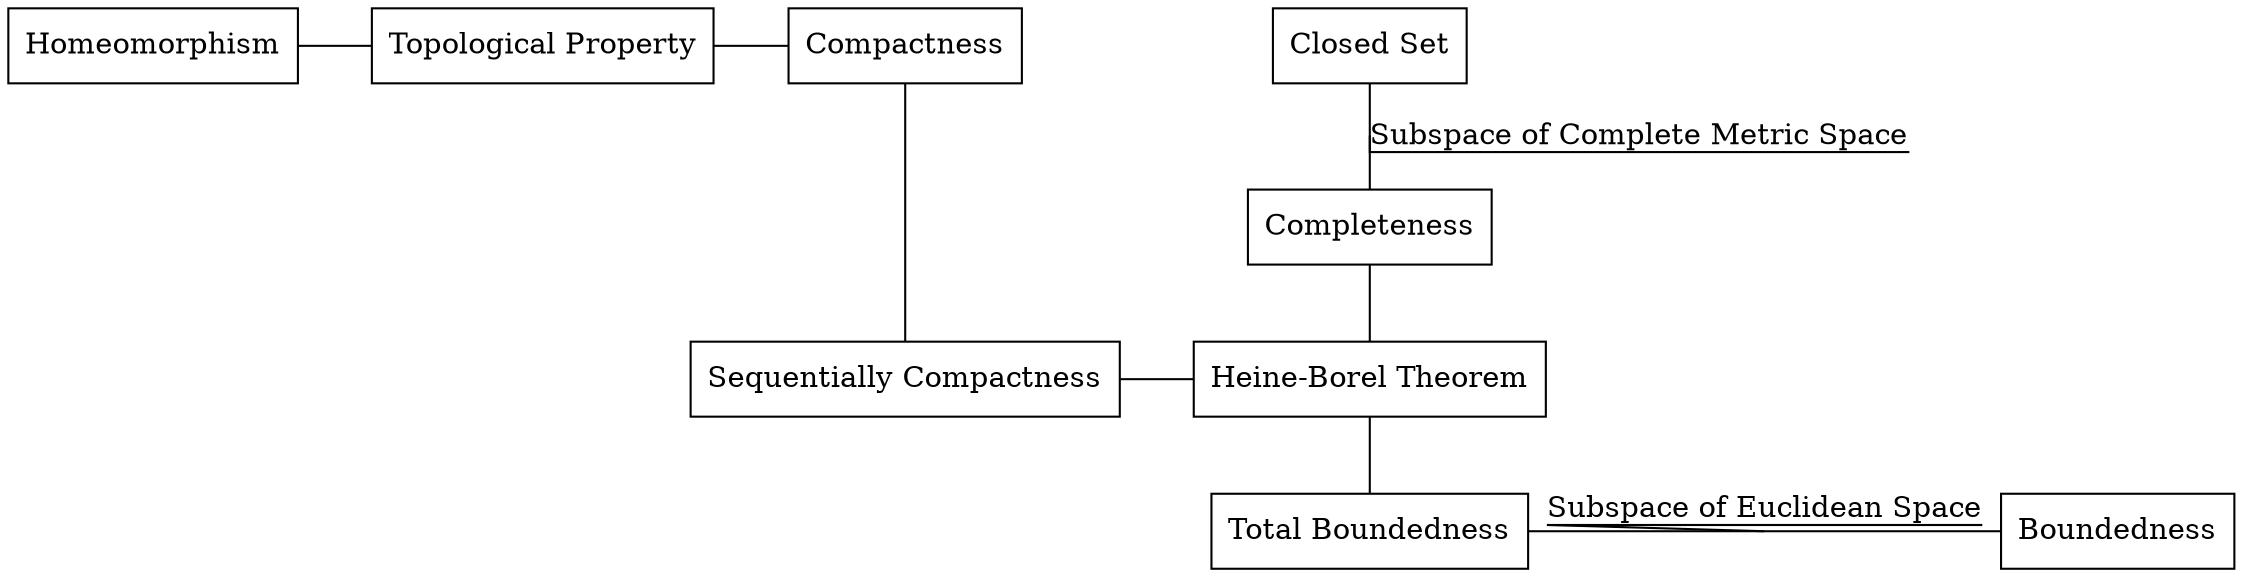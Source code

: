 graph Metric{
    rankdir=TB
    //splines=false
    node[shape=box]
    //edge[decorate=true]
    

    {
        rank=same
        rankdir=LR
        Homeomorphism
        Topological_Property[label="Topological Property"]
        Compactness //紧
        Closed_Set[label="Closed Set"] //闭集
        Homeomorphism--Topological_Property--Compactness
        Compactness--Closed_Set[style=invis]
    }
    Compactness--Sequentially_Compactness[weight=100]

    {
        rank=same
        rankdir=LR
        Sequentially_Compactness[label="Sequentially Compactness"] //列紧
        Heine_Borel_Theorem[label="Heine-Borel Theorem"]
        Sequentially_Compactness--Heine_Borel_Theorem[weight=100]
    }


    Completeness //完备性
    {
        rank=same
        rankdir=LR
        Total_Boundedness[label="Total Boundedness"] //全有界性
        Boundedness //有界性
        Total_Boundedness--Boundedness[label="Subspace of Euclidean Space" decorate=true]
    }
    Closed_Set--Completeness[label="Subspace of Complete Metric Space" decorate=true weight=100]
    Completeness--Heine_Borel_Theorem--Total_Boundedness[weight=100]

}